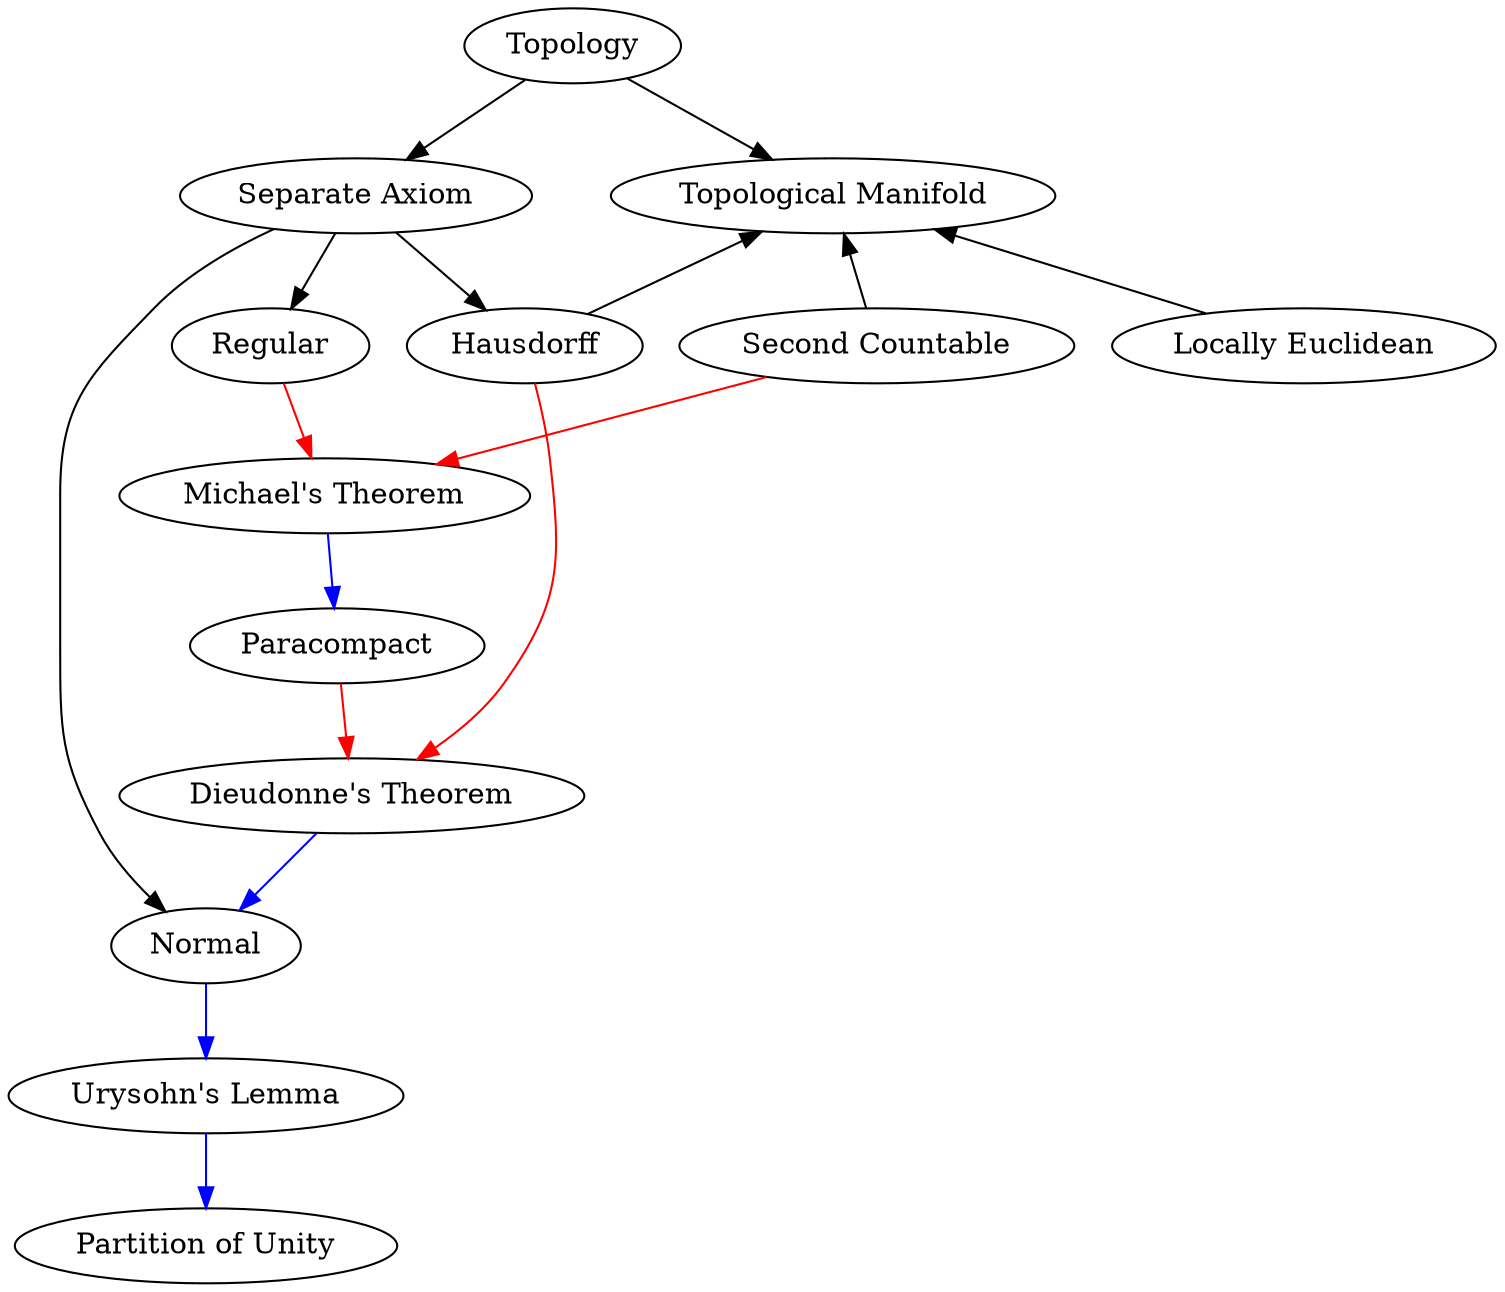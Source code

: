 digraph G {
    // graph [ordering="out"];
    "Topological Manifold" -> { Hausdorff "Locally Euclidean" "Second Countable" }[dir=back];
    { rank=same; Hausdorff "Locally Euclidean" "Second Countable" };
    Topology -> { "Topological Manifold" "Separate Axiom" };
    "Urysohn's Lemma" -> "Partition of Unity"[color=blue,penwidth=1.0];
    Hausdorff -> "Dieudonne's Theorem"[color=red,penwidth=1.0];
    Paracompact -> "Dieudonne's Theorem"[color=red,penwidth=1.0];
    "Separate Axiom" -> { Hausdorff Regular Normal };
    Normal -> "Urysohn's Lemma"[color=blue,penwidth=1.0];
    "Second Countable" -> "Michael's Theorem"[color=red,penwidth=1.0];
    Regular -> "Michael's Theorem"[color=red,penwidth=1.0];
    "Michael's Theorem" -> Paracompact[color=blue,penwidth=1.0];
    // "Dieudonne's Theorem" -> Regular[color=blue,penwidth=1.0];
    "Dieudonne's Theorem" -> Normal[color=blue,penwidth=1.0];
    { Paracompact "Urysohn's Lemma" }
}